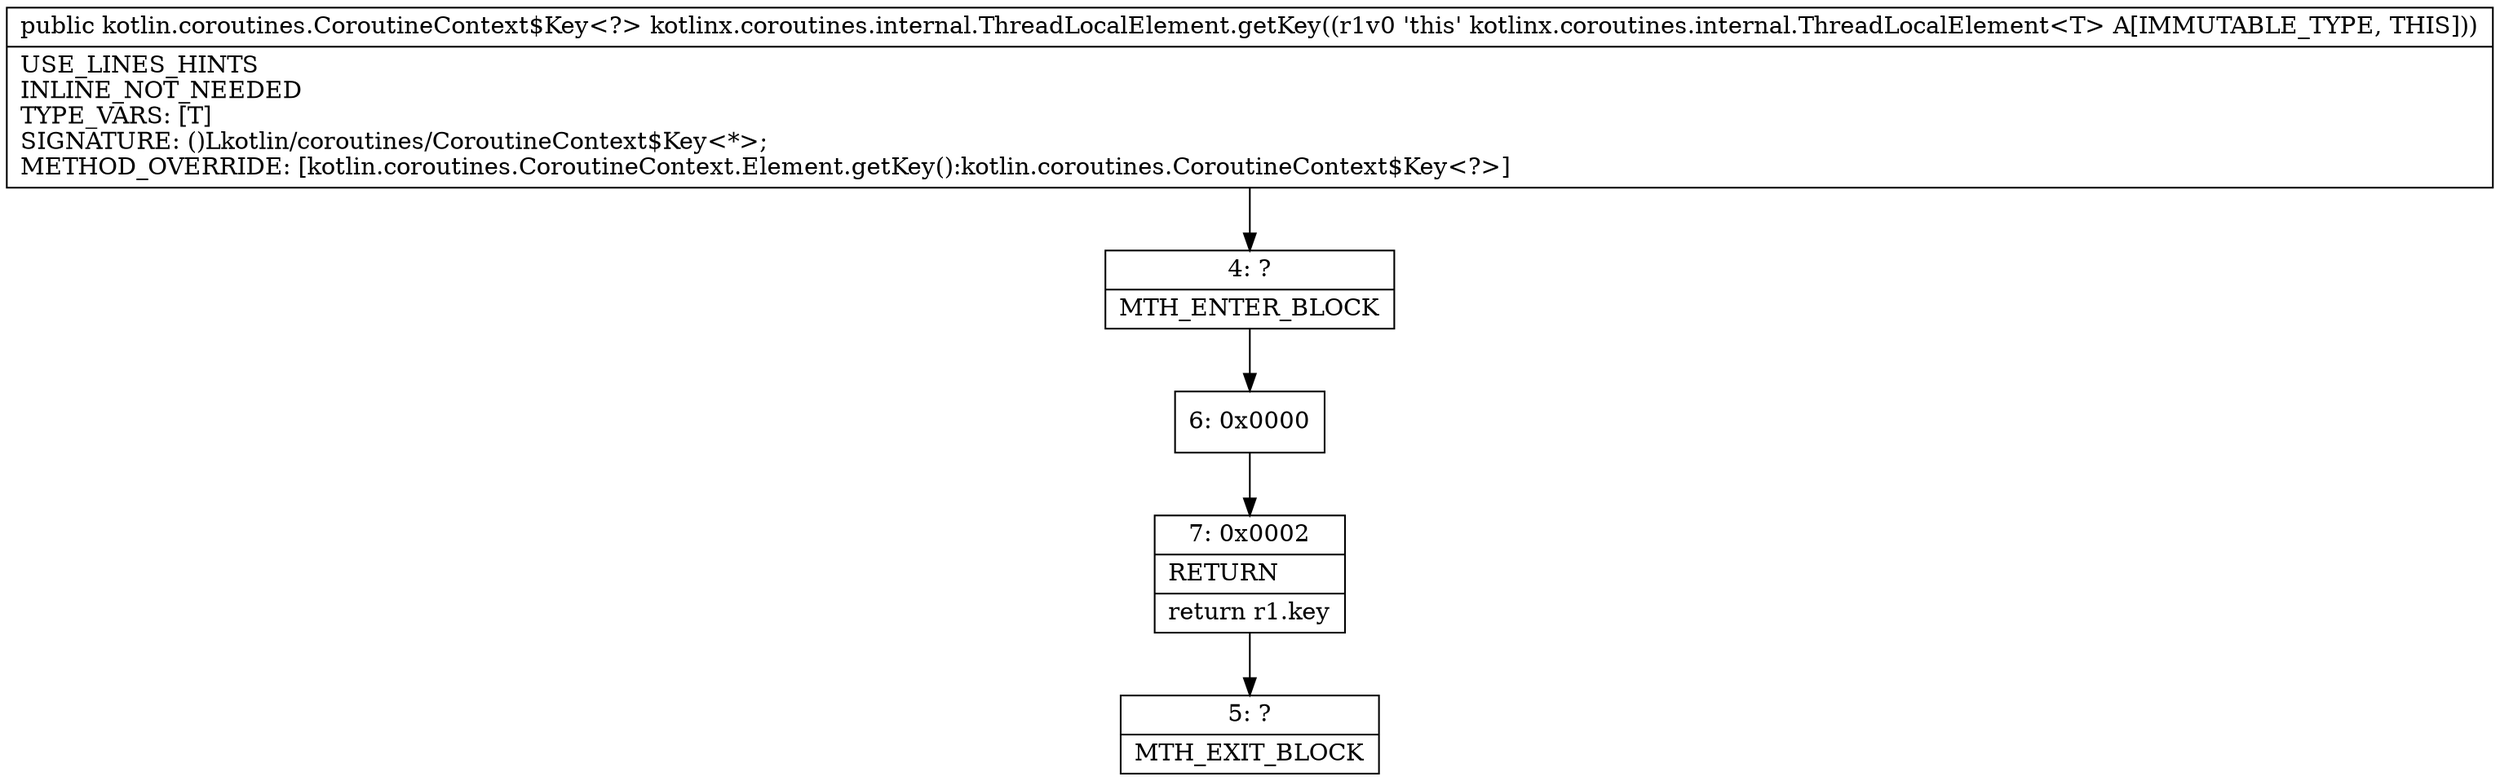 digraph "CFG forkotlinx.coroutines.internal.ThreadLocalElement.getKey()Lkotlin\/coroutines\/CoroutineContext$Key;" {
Node_4 [shape=record,label="{4\:\ ?|MTH_ENTER_BLOCK\l}"];
Node_6 [shape=record,label="{6\:\ 0x0000}"];
Node_7 [shape=record,label="{7\:\ 0x0002|RETURN\l|return r1.key\l}"];
Node_5 [shape=record,label="{5\:\ ?|MTH_EXIT_BLOCK\l}"];
MethodNode[shape=record,label="{public kotlin.coroutines.CoroutineContext$Key\<?\> kotlinx.coroutines.internal.ThreadLocalElement.getKey((r1v0 'this' kotlinx.coroutines.internal.ThreadLocalElement\<T\> A[IMMUTABLE_TYPE, THIS]))  | USE_LINES_HINTS\lINLINE_NOT_NEEDED\lTYPE_VARS: [T]\lSIGNATURE: ()Lkotlin\/coroutines\/CoroutineContext$Key\<*\>;\lMETHOD_OVERRIDE: [kotlin.coroutines.CoroutineContext.Element.getKey():kotlin.coroutines.CoroutineContext$Key\<?\>]\l}"];
MethodNode -> Node_4;Node_4 -> Node_6;
Node_6 -> Node_7;
Node_7 -> Node_5;
}

